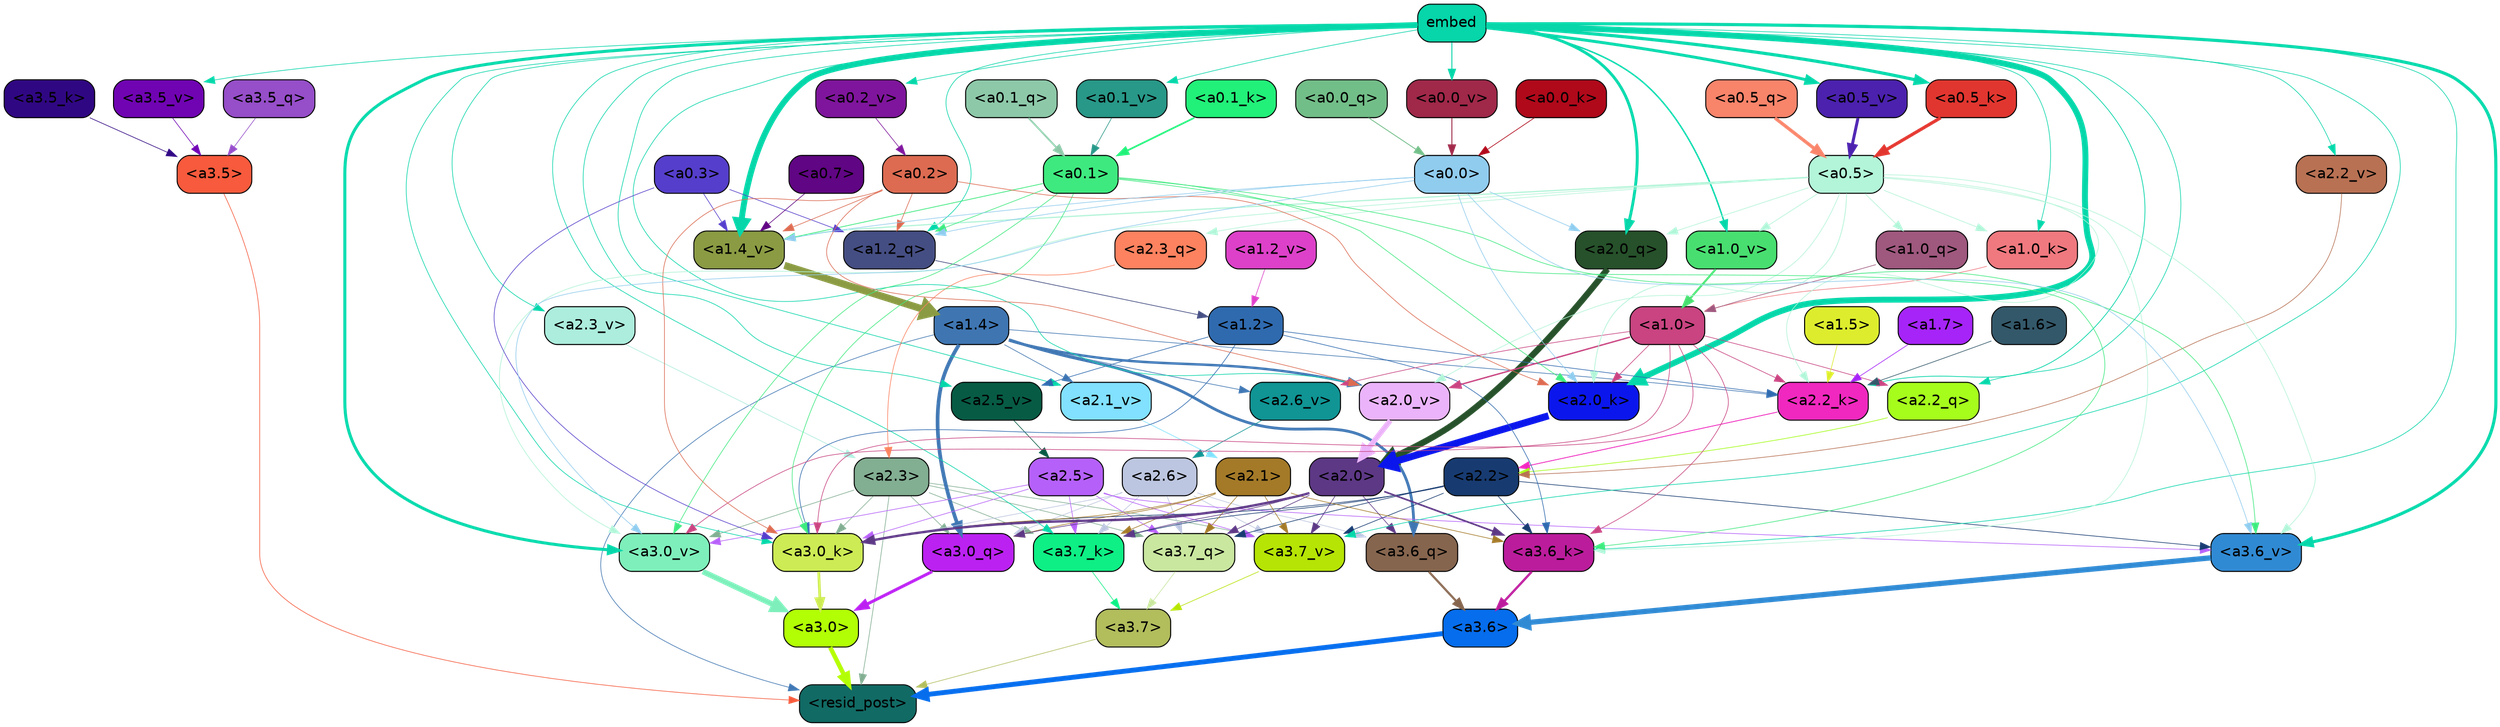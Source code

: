 strict digraph "" {
	graph [bgcolor=transparent,
		layout=dot,
		overlap=false,
		splines=true
	];
	"<a3.7>"	[color=black,
		fillcolor="#b2bd5c",
		fontname=Helvetica,
		shape=box,
		style="filled, rounded"];
	"<resid_post>"	[color=black,
		fillcolor="#116a64",
		fontname=Helvetica,
		shape=box,
		style="filled, rounded"];
	"<a3.7>" -> "<resid_post>"	[color="#b2bd5c",
		penwidth=0.6];
	"<a3.6>"	[color=black,
		fillcolor="#066dec",
		fontname=Helvetica,
		shape=box,
		style="filled, rounded"];
	"<a3.6>" -> "<resid_post>"	[color="#066dec",
		penwidth=4.670643210411072];
	"<a3.5>"	[color=black,
		fillcolor="#f75a3c",
		fontname=Helvetica,
		shape=box,
		style="filled, rounded"];
	"<a3.5>" -> "<resid_post>"	[color="#f75a3c",
		penwidth=0.6];
	"<a3.0>"	[color=black,
		fillcolor="#b2fe05",
		fontname=Helvetica,
		shape=box,
		style="filled, rounded"];
	"<a3.0>" -> "<resid_post>"	[color="#b2fe05",
		penwidth=4.246885180473328];
	"<a2.3>"	[color=black,
		fillcolor="#82ae92",
		fontname=Helvetica,
		shape=box,
		style="filled, rounded"];
	"<a2.3>" -> "<resid_post>"	[color="#82ae92",
		penwidth=0.6];
	"<a3.7_q>"	[color=black,
		fillcolor="#c9e79f",
		fontname=Helvetica,
		shape=box,
		style="filled, rounded"];
	"<a2.3>" -> "<a3.7_q>"	[color="#82ae92",
		penwidth=0.6];
	"<a3.0_q>"	[color=black,
		fillcolor="#bb21f1",
		fontname=Helvetica,
		shape=box,
		style="filled, rounded"];
	"<a2.3>" -> "<a3.0_q>"	[color="#82ae92",
		penwidth=0.6];
	"<a3.7_k>"	[color=black,
		fillcolor="#0eef85",
		fontname=Helvetica,
		shape=box,
		style="filled, rounded"];
	"<a2.3>" -> "<a3.7_k>"	[color="#82ae92",
		penwidth=0.6];
	"<a3.0_k>"	[color=black,
		fillcolor="#cdeb54",
		fontname=Helvetica,
		shape=box,
		style="filled, rounded"];
	"<a2.3>" -> "<a3.0_k>"	[color="#82ae92",
		penwidth=0.6];
	"<a3.7_v>"	[color=black,
		fillcolor="#b6e405",
		fontname=Helvetica,
		shape=box,
		style="filled, rounded"];
	"<a2.3>" -> "<a3.7_v>"	[color="#82ae92",
		penwidth=0.6];
	"<a3.0_v>"	[color=black,
		fillcolor="#7eefbb",
		fontname=Helvetica,
		shape=box,
		style="filled, rounded"];
	"<a2.3>" -> "<a3.0_v>"	[color="#82ae92",
		penwidth=0.6];
	"<a1.4>"	[color=black,
		fillcolor="#3f76b2",
		fontname=Helvetica,
		shape=box,
		style="filled, rounded"];
	"<a1.4>" -> "<resid_post>"	[color="#3f76b2",
		penwidth=0.6];
	"<a3.6_q>"	[color=black,
		fillcolor="#86654e",
		fontname=Helvetica,
		shape=box,
		style="filled, rounded"];
	"<a1.4>" -> "<a3.6_q>"	[color="#3f76b2",
		penwidth=2.6487714648246765];
	"<a1.4>" -> "<a3.0_q>"	[color="#3f76b2",
		penwidth=3.477886103093624];
	"<a2.2_k>"	[color=black,
		fillcolor="#f028bf",
		fontname=Helvetica,
		shape=box,
		style="filled, rounded"];
	"<a1.4>" -> "<a2.2_k>"	[color="#3f76b2",
		penwidth=0.6];
	"<a2.6_v>"	[color=black,
		fillcolor="#109494",
		fontname=Helvetica,
		shape=box,
		style="filled, rounded"];
	"<a1.4>" -> "<a2.6_v>"	[color="#3f76b2",
		penwidth=0.6];
	"<a2.1_v>"	[color=black,
		fillcolor="#81e1ff",
		fontname=Helvetica,
		shape=box,
		style="filled, rounded"];
	"<a1.4>" -> "<a2.1_v>"	[color="#3f76b2",
		penwidth=0.6];
	"<a2.0_v>"	[color=black,
		fillcolor="#ebb4fa",
		fontname=Helvetica,
		shape=box,
		style="filled, rounded"];
	"<a1.4>" -> "<a2.0_v>"	[color="#3f76b2",
		penwidth=2.3358620405197144];
	"<a3.7_q>" -> "<a3.7>"	[color="#c9e79f",
		penwidth=0.6];
	"<a3.6_q>" -> "<a3.6>"	[color="#86654e",
		penwidth=2.03758105635643];
	"<a3.5_q>"	[color=black,
		fillcolor="#964ec9",
		fontname=Helvetica,
		shape=box,
		style="filled, rounded"];
	"<a3.5_q>" -> "<a3.5>"	[color="#964ec9",
		penwidth=0.6];
	"<a3.0_q>" -> "<a3.0>"	[color="#bb21f1",
		penwidth=2.8638100624084473];
	"<a3.7_k>" -> "<a3.7>"	[color="#0eef85",
		penwidth=0.6];
	"<a3.6_k>"	[color=black,
		fillcolor="#bb1c9c",
		fontname=Helvetica,
		shape=box,
		style="filled, rounded"];
	"<a3.6_k>" -> "<a3.6>"	[color="#bb1c9c",
		penwidth=2.174198240041733];
	"<a3.5_k>"	[color=black,
		fillcolor="#300783",
		fontname=Helvetica,
		shape=box,
		style="filled, rounded"];
	"<a3.5_k>" -> "<a3.5>"	[color="#300783",
		penwidth=0.6];
	"<a3.0_k>" -> "<a3.0>"	[color="#cdeb54",
		penwidth=2.6274144649505615];
	"<a3.7_v>" -> "<a3.7>"	[color="#b6e405",
		penwidth=0.6];
	"<a3.6_v>"	[color=black,
		fillcolor="#308ad3",
		fontname=Helvetica,
		shape=box,
		style="filled, rounded"];
	"<a3.6_v>" -> "<a3.6>"	[color="#308ad3",
		penwidth=5.002329230308533];
	"<a3.5_v>"	[color=black,
		fillcolor="#7004b3",
		fontname=Helvetica,
		shape=box,
		style="filled, rounded"];
	"<a3.5_v>" -> "<a3.5>"	[color="#7004b3",
		penwidth=0.6];
	"<a3.0_v>" -> "<a3.0>"	[color="#7eefbb",
		penwidth=5.188832879066467];
	"<a2.6>"	[color=black,
		fillcolor="#bdc6e0",
		fontname=Helvetica,
		shape=box,
		style="filled, rounded"];
	"<a2.6>" -> "<a3.7_q>"	[color="#bdc6e0",
		penwidth=0.6];
	"<a2.6>" -> "<a3.6_q>"	[color="#bdc6e0",
		penwidth=0.6];
	"<a2.6>" -> "<a3.0_q>"	[color="#bdc6e0",
		penwidth=0.6];
	"<a2.6>" -> "<a3.7_k>"	[color="#bdc6e0",
		penwidth=0.6];
	"<a2.6>" -> "<a3.0_k>"	[color="#bdc6e0",
		penwidth=0.6];
	"<a2.6>" -> "<a3.7_v>"	[color="#bdc6e0",
		penwidth=0.6];
	"<a2.5>"	[color=black,
		fillcolor="#b660fa",
		fontname=Helvetica,
		shape=box,
		style="filled, rounded"];
	"<a2.5>" -> "<a3.7_q>"	[color="#b660fa",
		penwidth=0.6];
	"<a2.5>" -> "<a3.7_k>"	[color="#b660fa",
		penwidth=0.6];
	"<a2.5>" -> "<a3.0_k>"	[color="#b660fa",
		penwidth=0.6];
	"<a2.5>" -> "<a3.7_v>"	[color="#b660fa",
		penwidth=0.6];
	"<a2.5>" -> "<a3.6_v>"	[color="#b660fa",
		penwidth=0.6];
	"<a2.5>" -> "<a3.0_v>"	[color="#b660fa",
		penwidth=0.6];
	"<a2.2>"	[color=black,
		fillcolor="#173b71",
		fontname=Helvetica,
		shape=box,
		style="filled, rounded"];
	"<a2.2>" -> "<a3.7_q>"	[color="#173b71",
		penwidth=0.6];
	"<a2.2>" -> "<a3.7_k>"	[color="#173b71",
		penwidth=0.6];
	"<a2.2>" -> "<a3.6_k>"	[color="#173b71",
		penwidth=0.6];
	"<a2.2>" -> "<a3.0_k>"	[color="#173b71",
		penwidth=0.6];
	"<a2.2>" -> "<a3.7_v>"	[color="#173b71",
		penwidth=0.6];
	"<a2.2>" -> "<a3.6_v>"	[color="#173b71",
		penwidth=0.6];
	"<a2.1>"	[color=black,
		fillcolor="#a47a28",
		fontname=Helvetica,
		shape=box,
		style="filled, rounded"];
	"<a2.1>" -> "<a3.7_q>"	[color="#a47a28",
		penwidth=0.6];
	"<a2.1>" -> "<a3.0_q>"	[color="#a47a28",
		penwidth=0.6];
	"<a2.1>" -> "<a3.7_k>"	[color="#a47a28",
		penwidth=0.6];
	"<a2.1>" -> "<a3.6_k>"	[color="#a47a28",
		penwidth=0.6];
	"<a2.1>" -> "<a3.0_k>"	[color="#a47a28",
		penwidth=0.6];
	"<a2.1>" -> "<a3.7_v>"	[color="#a47a28",
		penwidth=0.6];
	"<a2.0>"	[color=black,
		fillcolor="#5d3885",
		fontname=Helvetica,
		shape=box,
		style="filled, rounded"];
	"<a2.0>" -> "<a3.7_q>"	[color="#5d3885",
		penwidth=0.6];
	"<a2.0>" -> "<a3.6_q>"	[color="#5d3885",
		penwidth=0.6];
	"<a2.0>" -> "<a3.0_q>"	[color="#5d3885",
		penwidth=0.6];
	"<a2.0>" -> "<a3.7_k>"	[color="#5d3885",
		penwidth=0.6];
	"<a2.0>" -> "<a3.6_k>"	[color="#5d3885",
		penwidth=1.5417278409004211];
	"<a2.0>" -> "<a3.0_k>"	[color="#5d3885",
		penwidth=2.23091459274292];
	"<a2.0>" -> "<a3.7_v>"	[color="#5d3885",
		penwidth=0.6];
	embed	[color=black,
		fillcolor="#06d6a9",
		fontname=Helvetica,
		shape=box,
		style="filled, rounded"];
	embed -> "<a3.7_k>"	[color="#06d6a9",
		penwidth=0.6];
	embed -> "<a3.6_k>"	[color="#06d6a9",
		penwidth=0.6];
	embed -> "<a3.0_k>"	[color="#06d6a9",
		penwidth=0.6];
	embed -> "<a3.7_v>"	[color="#06d6a9",
		penwidth=0.6];
	embed -> "<a3.6_v>"	[color="#06d6a9",
		penwidth=2.9511587619781494];
	embed -> "<a3.5_v>"	[color="#06d6a9",
		penwidth=0.6];
	embed -> "<a3.0_v>"	[color="#06d6a9",
		penwidth=2.8577730655670166];
	"<a2.2_q>"	[color=black,
		fillcolor="#a6fd1c",
		fontname=Helvetica,
		shape=box,
		style="filled, rounded"];
	embed -> "<a2.2_q>"	[color="#06d6a9",
		penwidth=0.6];
	"<a2.0_q>"	[color=black,
		fillcolor="#26512a",
		fontname=Helvetica,
		shape=box,
		style="filled, rounded"];
	embed -> "<a2.0_q>"	[color="#06d6a9",
		penwidth=2.7340729534626007];
	embed -> "<a2.2_k>"	[color="#06d6a9",
		penwidth=0.69573974609375];
	"<a2.0_k>"	[color=black,
		fillcolor="#0b16ec",
		fontname=Helvetica,
		shape=box,
		style="filled, rounded"];
	embed -> "<a2.0_k>"	[color="#06d6a9",
		penwidth=5.629883050918579];
	"<a2.5_v>"	[color=black,
		fillcolor="#075b44",
		fontname=Helvetica,
		shape=box,
		style="filled, rounded"];
	embed -> "<a2.5_v>"	[color="#06d6a9",
		penwidth=0.6];
	"<a2.3_v>"	[color=black,
		fillcolor="#aceddd",
		fontname=Helvetica,
		shape=box,
		style="filled, rounded"];
	embed -> "<a2.3_v>"	[color="#06d6a9",
		penwidth=0.6];
	"<a2.2_v>"	[color=black,
		fillcolor="#b87153",
		fontname=Helvetica,
		shape=box,
		style="filled, rounded"];
	embed -> "<a2.2_v>"	[color="#06d6a9",
		penwidth=0.6];
	embed -> "<a2.1_v>"	[color="#06d6a9",
		penwidth=0.6];
	embed -> "<a2.0_v>"	[color="#06d6a9",
		penwidth=0.6];
	"<a1.2_q>"	[color=black,
		fillcolor="#454e83",
		fontname=Helvetica,
		shape=box,
		style="filled, rounded"];
	embed -> "<a1.2_q>"	[color="#06d6a9",
		penwidth=0.6];
	"<a1.0_k>"	[color=black,
		fillcolor="#f0797f",
		fontname=Helvetica,
		shape=box,
		style="filled, rounded"];
	embed -> "<a1.0_k>"	[color="#06d6a9",
		penwidth=0.6];
	"<a1.4_v>"	[color=black,
		fillcolor="#8a9b43",
		fontname=Helvetica,
		shape=box,
		style="filled, rounded"];
	embed -> "<a1.4_v>"	[color="#06d6a9",
		penwidth=5.6260271072387695];
	"<a1.0_v>"	[color=black,
		fillcolor="#48df70",
		fontname=Helvetica,
		shape=box,
		style="filled, rounded"];
	embed -> "<a1.0_v>"	[color="#06d6a9",
		penwidth=1.3646823167800903];
	"<a0.5_k>"	[color=black,
		fillcolor="#e1362f",
		fontname=Helvetica,
		shape=box,
		style="filled, rounded"];
	embed -> "<a0.5_k>"	[color="#06d6a9",
		penwidth=3.003387402743101];
	"<a0.5_v>"	[color=black,
		fillcolor="#4b21ae",
		fontname=Helvetica,
		shape=box,
		style="filled, rounded"];
	embed -> "<a0.5_v>"	[color="#06d6a9",
		penwidth=2.755969077348709];
	"<a0.2_v>"	[color=black,
		fillcolor="#7f159c",
		fontname=Helvetica,
		shape=box,
		style="filled, rounded"];
	embed -> "<a0.2_v>"	[color="#06d6a9",
		penwidth=0.6];
	"<a0.1_v>"	[color=black,
		fillcolor="#289888",
		fontname=Helvetica,
		shape=box,
		style="filled, rounded"];
	embed -> "<a0.1_v>"	[color="#06d6a9",
		penwidth=0.6];
	"<a0.0_v>"	[color=black,
		fillcolor="#a02849",
		fontname=Helvetica,
		shape=box,
		style="filled, rounded"];
	embed -> "<a0.0_v>"	[color="#06d6a9",
		penwidth=0.8692417144775391];
	"<a1.2>"	[color=black,
		fillcolor="#2f6aaf",
		fontname=Helvetica,
		shape=box,
		style="filled, rounded"];
	"<a1.2>" -> "<a3.6_k>"	[color="#2f6aaf",
		penwidth=0.6];
	"<a1.2>" -> "<a3.0_k>"	[color="#2f6aaf",
		penwidth=0.6];
	"<a1.2>" -> "<a2.2_k>"	[color="#2f6aaf",
		penwidth=0.6];
	"<a1.2>" -> "<a2.5_v>"	[color="#2f6aaf",
		penwidth=0.6];
	"<a1.0>"	[color=black,
		fillcolor="#c94481",
		fontname=Helvetica,
		shape=box,
		style="filled, rounded"];
	"<a1.0>" -> "<a3.6_k>"	[color="#c94481",
		penwidth=0.6];
	"<a1.0>" -> "<a3.0_k>"	[color="#c94481",
		penwidth=0.6];
	"<a1.0>" -> "<a3.0_v>"	[color="#c94481",
		penwidth=0.6];
	"<a1.0>" -> "<a2.2_q>"	[color="#c94481",
		penwidth=0.6];
	"<a1.0>" -> "<a2.2_k>"	[color="#c94481",
		penwidth=0.6];
	"<a1.0>" -> "<a2.0_k>"	[color="#c94481",
		penwidth=0.6];
	"<a1.0>" -> "<a2.6_v>"	[color="#c94481",
		penwidth=0.6];
	"<a1.0>" -> "<a2.0_v>"	[color="#c94481",
		penwidth=1.3103609085083008];
	"<a0.5>"	[color=black,
		fillcolor="#b2f5d8",
		fontname=Helvetica,
		shape=box,
		style="filled, rounded"];
	"<a0.5>" -> "<a3.6_k>"	[color="#b2f5d8",
		penwidth=0.6];
	"<a0.5>" -> "<a3.6_v>"	[color="#b2f5d8",
		penwidth=0.6];
	"<a0.5>" -> "<a3.0_v>"	[color="#b2f5d8",
		penwidth=0.6446345448493958];
	"<a2.3_q>"	[color=black,
		fillcolor="#fd825f",
		fontname=Helvetica,
		shape=box,
		style="filled, rounded"];
	"<a0.5>" -> "<a2.3_q>"	[color="#b2f5d8",
		penwidth=0.6];
	"<a0.5>" -> "<a2.0_q>"	[color="#b2f5d8",
		penwidth=0.6];
	"<a0.5>" -> "<a2.2_k>"	[color="#b2f5d8",
		penwidth=0.6];
	"<a0.5>" -> "<a2.0_k>"	[color="#b2f5d8",
		penwidth=0.7065601348876953];
	"<a0.5>" -> "<a2.0_v>"	[color="#b2f5d8",
		penwidth=0.6];
	"<a1.0_q>"	[color=black,
		fillcolor="#9f587e",
		fontname=Helvetica,
		shape=box,
		style="filled, rounded"];
	"<a0.5>" -> "<a1.0_q>"	[color="#b2f5d8",
		penwidth=0.6];
	"<a0.5>" -> "<a1.0_k>"	[color="#b2f5d8",
		penwidth=0.6];
	"<a0.5>" -> "<a1.4_v>"	[color="#b2f5d8",
		penwidth=1.1228110790252686];
	"<a0.5>" -> "<a1.0_v>"	[color="#b2f5d8",
		penwidth=0.6];
	"<a0.1>"	[color=black,
		fillcolor="#3eea7f",
		fontname=Helvetica,
		shape=box,
		style="filled, rounded"];
	"<a0.1>" -> "<a3.6_k>"	[color="#3eea7f",
		penwidth=0.6];
	"<a0.1>" -> "<a3.0_k>"	[color="#3eea7f",
		penwidth=0.6];
	"<a0.1>" -> "<a3.6_v>"	[color="#3eea7f",
		penwidth=0.6];
	"<a0.1>" -> "<a3.0_v>"	[color="#3eea7f",
		penwidth=0.6];
	"<a0.1>" -> "<a2.0_k>"	[color="#3eea7f",
		penwidth=0.6];
	"<a0.1>" -> "<a1.2_q>"	[color="#3eea7f",
		penwidth=0.6];
	"<a0.1>" -> "<a1.4_v>"	[color="#3eea7f",
		penwidth=0.7182521820068359];
	"<a0.3>"	[color=black,
		fillcolor="#553ecb",
		fontname=Helvetica,
		shape=box,
		style="filled, rounded"];
	"<a0.3>" -> "<a3.0_k>"	[color="#553ecb",
		penwidth=0.6];
	"<a0.3>" -> "<a1.2_q>"	[color="#553ecb",
		penwidth=0.6];
	"<a0.3>" -> "<a1.4_v>"	[color="#553ecb",
		penwidth=0.6];
	"<a0.2>"	[color=black,
		fillcolor="#dc6b51",
		fontname=Helvetica,
		shape=box,
		style="filled, rounded"];
	"<a0.2>" -> "<a3.0_k>"	[color="#dc6b51",
		penwidth=0.6];
	"<a0.2>" -> "<a2.0_k>"	[color="#dc6b51",
		penwidth=0.6];
	"<a0.2>" -> "<a2.0_v>"	[color="#dc6b51",
		penwidth=0.6];
	"<a0.2>" -> "<a1.2_q>"	[color="#dc6b51",
		penwidth=0.6];
	"<a0.2>" -> "<a1.4_v>"	[color="#dc6b51",
		penwidth=0.6];
	"<a0.0>"	[color=black,
		fillcolor="#90ccee",
		fontname=Helvetica,
		shape=box,
		style="filled, rounded"];
	"<a0.0>" -> "<a3.6_v>"	[color="#90ccee",
		penwidth=0.6];
	"<a0.0>" -> "<a3.0_v>"	[color="#90ccee",
		penwidth=0.6];
	"<a0.0>" -> "<a2.0_q>"	[color="#90ccee",
		penwidth=0.6];
	"<a0.0>" -> "<a2.0_k>"	[color="#90ccee",
		penwidth=0.6];
	"<a0.0>" -> "<a1.2_q>"	[color="#90ccee",
		penwidth=0.6];
	"<a0.0>" -> "<a1.4_v>"	[color="#90ccee",
		penwidth=0.6];
	"<a2.3_q>" -> "<a2.3>"	[color="#fd825f",
		penwidth=0.6];
	"<a2.2_q>" -> "<a2.2>"	[color="#a6fd1c",
		penwidth=0.6407594680786133];
	"<a2.0_q>" -> "<a2.0>"	[color="#26512a",
		penwidth=5.885338068008423];
	"<a2.2_k>" -> "<a2.2>"	[color="#f028bf",
		penwidth=0.7811911106109619];
	"<a2.0_k>" -> "<a2.0>"	[color="#0b16ec",
		penwidth=6.657835483551025];
	"<a2.6_v>" -> "<a2.6>"	[color="#109494",
		penwidth=0.6];
	"<a2.5_v>" -> "<a2.5>"	[color="#075b44",
		penwidth=0.6];
	"<a2.3_v>" -> "<a2.3>"	[color="#aceddd",
		penwidth=0.6];
	"<a2.2_v>" -> "<a2.2>"	[color="#b87153",
		penwidth=0.6];
	"<a2.1_v>" -> "<a2.1>"	[color="#81e1ff",
		penwidth=0.6];
	"<a2.0_v>" -> "<a2.0>"	[color="#ebb4fa",
		penwidth=5.070239782333374];
	"<a1.7>"	[color=black,
		fillcolor="#a624f8",
		fontname=Helvetica,
		shape=box,
		style="filled, rounded"];
	"<a1.7>" -> "<a2.2_k>"	[color="#a624f8",
		penwidth=0.6];
	"<a1.6>"	[color=black,
		fillcolor="#33586a",
		fontname=Helvetica,
		shape=box,
		style="filled, rounded"];
	"<a1.6>" -> "<a2.2_k>"	[color="#33586a",
		penwidth=0.6];
	"<a1.5>"	[color=black,
		fillcolor="#dded2d",
		fontname=Helvetica,
		shape=box,
		style="filled, rounded"];
	"<a1.5>" -> "<a2.2_k>"	[color="#dded2d",
		penwidth=0.6];
	"<a1.2_q>" -> "<a1.2>"	[color="#454e83",
		penwidth=0.6509807109832764];
	"<a1.0_q>" -> "<a1.0>"	[color="#9f587e",
		penwidth=0.6];
	"<a1.0_k>" -> "<a1.0>"	[color="#f0797f",
		penwidth=0.6];
	"<a1.4_v>" -> "<a1.4>"	[color="#8a9b43",
		penwidth=6.8020641803741455];
	"<a1.2_v>"	[color=black,
		fillcolor="#dd41c9",
		fontname=Helvetica,
		shape=box,
		style="filled, rounded"];
	"<a1.2_v>" -> "<a1.2>"	[color="#dd41c9",
		penwidth=0.6];
	"<a1.0_v>" -> "<a1.0>"	[color="#48df70",
		penwidth=1.9194684028625488];
	"<a0.7>"	[color=black,
		fillcolor="#600583",
		fontname=Helvetica,
		shape=box,
		style="filled, rounded"];
	"<a0.7>" -> "<a1.4_v>"	[color="#600583",
		penwidth=0.6];
	"<a0.5_q>"	[color=black,
		fillcolor="#f8846a",
		fontname=Helvetica,
		shape=box,
		style="filled, rounded"];
	"<a0.5_q>" -> "<a0.5>"	[color="#f8846a",
		penwidth=3.1389458179473877];
	"<a0.1_q>"	[color=black,
		fillcolor="#8dc9a9",
		fontname=Helvetica,
		shape=box,
		style="filled, rounded"];
	"<a0.1_q>" -> "<a0.1>"	[color="#8dc9a9",
		penwidth=1.6300894021987915];
	"<a0.0_q>"	[color=black,
		fillcolor="#72be88",
		fontname=Helvetica,
		shape=box,
		style="filled, rounded"];
	"<a0.0_q>" -> "<a0.0>"	[color="#72be88",
		penwidth=0.7752697467803955];
	"<a0.5_k>" -> "<a0.5>"	[color="#e1362f",
		penwidth=3.0673399455845356];
	"<a0.1_k>"	[color=black,
		fillcolor="#21f079",
		fontname=Helvetica,
		shape=box,
		style="filled, rounded"];
	"<a0.1_k>" -> "<a0.1>"	[color="#21f079",
		penwidth=1.5990318059921265];
	"<a0.0_k>"	[color=black,
		fillcolor="#b0091a",
		fontname=Helvetica,
		shape=box,
		style="filled, rounded"];
	"<a0.0_k>" -> "<a0.0>"	[color="#b0091a",
		penwidth=0.6266229152679443];
	"<a0.5_v>" -> "<a0.5>"	[color="#4b21ae",
		penwidth=2.801039695739746];
	"<a0.2_v>" -> "<a0.2>"	[color="#7f159c",
		penwidth=0.6];
	"<a0.1_v>" -> "<a0.1>"	[color="#289888",
		penwidth=0.6];
	"<a0.0_v>" -> "<a0.0>"	[color="#a02849",
		penwidth=0.8729791641235352];
}

